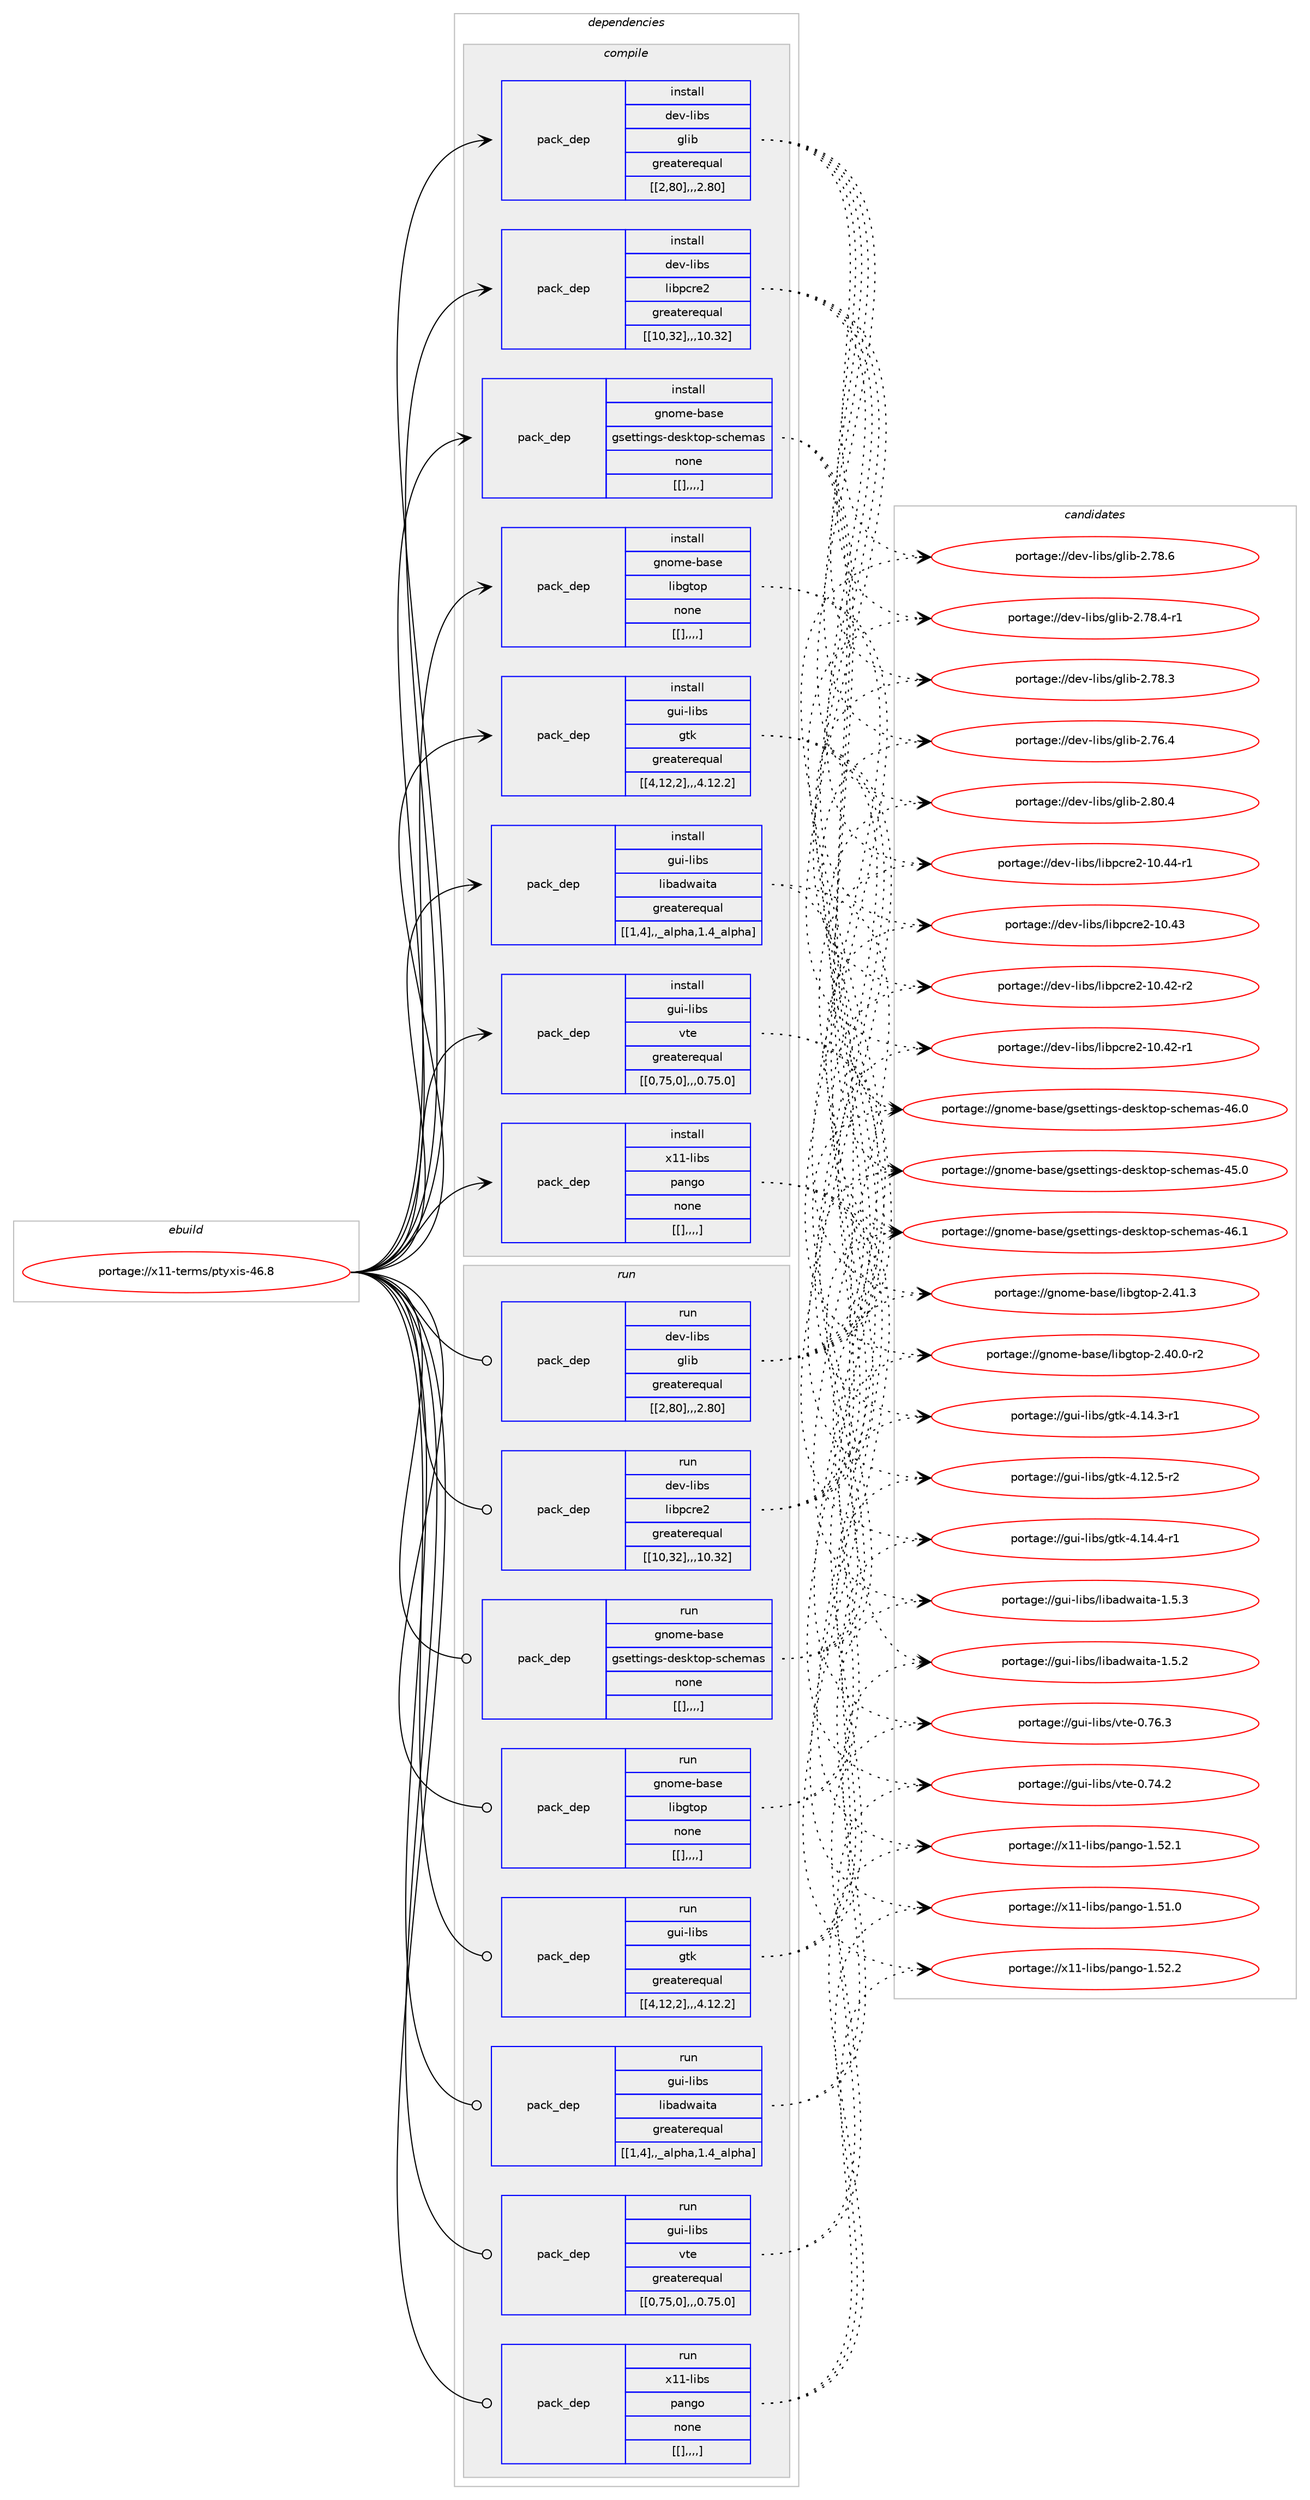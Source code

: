 digraph prolog {

# *************
# Graph options
# *************

newrank=true;
concentrate=true;
compound=true;
graph [rankdir=LR,fontname=Helvetica,fontsize=10,ranksep=1.5];#, ranksep=2.5, nodesep=0.2];
edge  [arrowhead=vee];
node  [fontname=Helvetica,fontsize=10];

# **********
# The ebuild
# **********

subgraph cluster_leftcol {
color=gray;
label=<<i>ebuild</i>>;
id [label="portage://x11-terms/ptyxis-46.8", color=red, width=4, href="../x11-terms/ptyxis-46.8.svg"];
}

# ****************
# The dependencies
# ****************

subgraph cluster_midcol {
color=gray;
label=<<i>dependencies</i>>;
subgraph cluster_compile {
fillcolor="#eeeeee";
style=filled;
label=<<i>compile</i>>;
subgraph pack2221 {
dependency2849 [label=<<TABLE BORDER="0" CELLBORDER="1" CELLSPACING="0" CELLPADDING="4" WIDTH="220"><TR><TD ROWSPAN="6" CELLPADDING="30">pack_dep</TD></TR><TR><TD WIDTH="110">install</TD></TR><TR><TD>dev-libs</TD></TR><TR><TD>glib</TD></TR><TR><TD>greaterequal</TD></TR><TR><TD>[[2,80],,,2.80]</TD></TR></TABLE>>, shape=none, color=blue];
}
id:e -> dependency2849:w [weight=20,style="solid",arrowhead="vee"];
subgraph pack2224 {
dependency2852 [label=<<TABLE BORDER="0" CELLBORDER="1" CELLSPACING="0" CELLPADDING="4" WIDTH="220"><TR><TD ROWSPAN="6" CELLPADDING="30">pack_dep</TD></TR><TR><TD WIDTH="110">install</TD></TR><TR><TD>dev-libs</TD></TR><TR><TD>libpcre2</TD></TR><TR><TD>greaterequal</TD></TR><TR><TD>[[10,32],,,10.32]</TD></TR></TABLE>>, shape=none, color=blue];
}
id:e -> dependency2852:w [weight=20,style="solid",arrowhead="vee"];
subgraph pack2227 {
dependency2855 [label=<<TABLE BORDER="0" CELLBORDER="1" CELLSPACING="0" CELLPADDING="4" WIDTH="220"><TR><TD ROWSPAN="6" CELLPADDING="30">pack_dep</TD></TR><TR><TD WIDTH="110">install</TD></TR><TR><TD>gnome-base</TD></TR><TR><TD>gsettings-desktop-schemas</TD></TR><TR><TD>none</TD></TR><TR><TD>[[],,,,]</TD></TR></TABLE>>, shape=none, color=blue];
}
id:e -> dependency2855:w [weight=20,style="solid",arrowhead="vee"];
subgraph pack2229 {
dependency2857 [label=<<TABLE BORDER="0" CELLBORDER="1" CELLSPACING="0" CELLPADDING="4" WIDTH="220"><TR><TD ROWSPAN="6" CELLPADDING="30">pack_dep</TD></TR><TR><TD WIDTH="110">install</TD></TR><TR><TD>gnome-base</TD></TR><TR><TD>libgtop</TD></TR><TR><TD>none</TD></TR><TR><TD>[[],,,,]</TD></TR></TABLE>>, shape=none, color=blue];
}
id:e -> dependency2857:w [weight=20,style="solid",arrowhead="vee"];
subgraph pack2231 {
dependency2859 [label=<<TABLE BORDER="0" CELLBORDER="1" CELLSPACING="0" CELLPADDING="4" WIDTH="220"><TR><TD ROWSPAN="6" CELLPADDING="30">pack_dep</TD></TR><TR><TD WIDTH="110">install</TD></TR><TR><TD>gui-libs</TD></TR><TR><TD>gtk</TD></TR><TR><TD>greaterequal</TD></TR><TR><TD>[[4,12,2],,,4.12.2]</TD></TR></TABLE>>, shape=none, color=blue];
}
id:e -> dependency2859:w [weight=20,style="solid",arrowhead="vee"];
subgraph pack2233 {
dependency2861 [label=<<TABLE BORDER="0" CELLBORDER="1" CELLSPACING="0" CELLPADDING="4" WIDTH="220"><TR><TD ROWSPAN="6" CELLPADDING="30">pack_dep</TD></TR><TR><TD WIDTH="110">install</TD></TR><TR><TD>gui-libs</TD></TR><TR><TD>libadwaita</TD></TR><TR><TD>greaterequal</TD></TR><TR><TD>[[1,4],,_alpha,1.4_alpha]</TD></TR></TABLE>>, shape=none, color=blue];
}
id:e -> dependency2861:w [weight=20,style="solid",arrowhead="vee"];
subgraph pack2234 {
dependency2862 [label=<<TABLE BORDER="0" CELLBORDER="1" CELLSPACING="0" CELLPADDING="4" WIDTH="220"><TR><TD ROWSPAN="6" CELLPADDING="30">pack_dep</TD></TR><TR><TD WIDTH="110">install</TD></TR><TR><TD>gui-libs</TD></TR><TR><TD>vte</TD></TR><TR><TD>greaterequal</TD></TR><TR><TD>[[0,75,0],,,0.75.0]</TD></TR></TABLE>>, shape=none, color=blue];
}
id:e -> dependency2862:w [weight=20,style="solid",arrowhead="vee"];
subgraph pack2235 {
dependency2863 [label=<<TABLE BORDER="0" CELLBORDER="1" CELLSPACING="0" CELLPADDING="4" WIDTH="220"><TR><TD ROWSPAN="6" CELLPADDING="30">pack_dep</TD></TR><TR><TD WIDTH="110">install</TD></TR><TR><TD>x11-libs</TD></TR><TR><TD>pango</TD></TR><TR><TD>none</TD></TR><TR><TD>[[],,,,]</TD></TR></TABLE>>, shape=none, color=blue];
}
id:e -> dependency2863:w [weight=20,style="solid",arrowhead="vee"];
}
subgraph cluster_compileandrun {
fillcolor="#eeeeee";
style=filled;
label=<<i>compile and run</i>>;
}
subgraph cluster_run {
fillcolor="#eeeeee";
style=filled;
label=<<i>run</i>>;
subgraph pack2238 {
dependency2866 [label=<<TABLE BORDER="0" CELLBORDER="1" CELLSPACING="0" CELLPADDING="4" WIDTH="220"><TR><TD ROWSPAN="6" CELLPADDING="30">pack_dep</TD></TR><TR><TD WIDTH="110">run</TD></TR><TR><TD>dev-libs</TD></TR><TR><TD>glib</TD></TR><TR><TD>greaterequal</TD></TR><TR><TD>[[2,80],,,2.80]</TD></TR></TABLE>>, shape=none, color=blue];
}
id:e -> dependency2866:w [weight=20,style="solid",arrowhead="odot"];
subgraph pack2240 {
dependency2869 [label=<<TABLE BORDER="0" CELLBORDER="1" CELLSPACING="0" CELLPADDING="4" WIDTH="220"><TR><TD ROWSPAN="6" CELLPADDING="30">pack_dep</TD></TR><TR><TD WIDTH="110">run</TD></TR><TR><TD>dev-libs</TD></TR><TR><TD>libpcre2</TD></TR><TR><TD>greaterequal</TD></TR><TR><TD>[[10,32],,,10.32]</TD></TR></TABLE>>, shape=none, color=blue];
}
id:e -> dependency2869:w [weight=20,style="solid",arrowhead="odot"];
subgraph pack2242 {
dependency2871 [label=<<TABLE BORDER="0" CELLBORDER="1" CELLSPACING="0" CELLPADDING="4" WIDTH="220"><TR><TD ROWSPAN="6" CELLPADDING="30">pack_dep</TD></TR><TR><TD WIDTH="110">run</TD></TR><TR><TD>gnome-base</TD></TR><TR><TD>gsettings-desktop-schemas</TD></TR><TR><TD>none</TD></TR><TR><TD>[[],,,,]</TD></TR></TABLE>>, shape=none, color=blue];
}
id:e -> dependency2871:w [weight=20,style="solid",arrowhead="odot"];
subgraph pack2245 {
dependency2874 [label=<<TABLE BORDER="0" CELLBORDER="1" CELLSPACING="0" CELLPADDING="4" WIDTH="220"><TR><TD ROWSPAN="6" CELLPADDING="30">pack_dep</TD></TR><TR><TD WIDTH="110">run</TD></TR><TR><TD>gnome-base</TD></TR><TR><TD>libgtop</TD></TR><TR><TD>none</TD></TR><TR><TD>[[],,,,]</TD></TR></TABLE>>, shape=none, color=blue];
}
id:e -> dependency2874:w [weight=20,style="solid",arrowhead="odot"];
subgraph pack2248 {
dependency2878 [label=<<TABLE BORDER="0" CELLBORDER="1" CELLSPACING="0" CELLPADDING="4" WIDTH="220"><TR><TD ROWSPAN="6" CELLPADDING="30">pack_dep</TD></TR><TR><TD WIDTH="110">run</TD></TR><TR><TD>gui-libs</TD></TR><TR><TD>gtk</TD></TR><TR><TD>greaterequal</TD></TR><TR><TD>[[4,12,2],,,4.12.2]</TD></TR></TABLE>>, shape=none, color=blue];
}
id:e -> dependency2878:w [weight=20,style="solid",arrowhead="odot"];
subgraph pack2252 {
dependency2883 [label=<<TABLE BORDER="0" CELLBORDER="1" CELLSPACING="0" CELLPADDING="4" WIDTH="220"><TR><TD ROWSPAN="6" CELLPADDING="30">pack_dep</TD></TR><TR><TD WIDTH="110">run</TD></TR><TR><TD>gui-libs</TD></TR><TR><TD>libadwaita</TD></TR><TR><TD>greaterequal</TD></TR><TR><TD>[[1,4],,_alpha,1.4_alpha]</TD></TR></TABLE>>, shape=none, color=blue];
}
id:e -> dependency2883:w [weight=20,style="solid",arrowhead="odot"];
subgraph pack2254 {
dependency2885 [label=<<TABLE BORDER="0" CELLBORDER="1" CELLSPACING="0" CELLPADDING="4" WIDTH="220"><TR><TD ROWSPAN="6" CELLPADDING="30">pack_dep</TD></TR><TR><TD WIDTH="110">run</TD></TR><TR><TD>gui-libs</TD></TR><TR><TD>vte</TD></TR><TR><TD>greaterequal</TD></TR><TR><TD>[[0,75,0],,,0.75.0]</TD></TR></TABLE>>, shape=none, color=blue];
}
id:e -> dependency2885:w [weight=20,style="solid",arrowhead="odot"];
subgraph pack2257 {
dependency2888 [label=<<TABLE BORDER="0" CELLBORDER="1" CELLSPACING="0" CELLPADDING="4" WIDTH="220"><TR><TD ROWSPAN="6" CELLPADDING="30">pack_dep</TD></TR><TR><TD WIDTH="110">run</TD></TR><TR><TD>x11-libs</TD></TR><TR><TD>pango</TD></TR><TR><TD>none</TD></TR><TR><TD>[[],,,,]</TD></TR></TABLE>>, shape=none, color=blue];
}
id:e -> dependency2888:w [weight=20,style="solid",arrowhead="odot"];
}
}

# **************
# The candidates
# **************

subgraph cluster_choices {
rank=same;
color=gray;
label=<<i>candidates</i>>;

subgraph choice2236 {
color=black;
nodesep=1;
choice1001011184510810598115471031081059845504656484652 [label="portage://dev-libs/glib-2.80.4", color=red, width=4,href="../dev-libs/glib-2.80.4.svg"];
choice1001011184510810598115471031081059845504655564654 [label="portage://dev-libs/glib-2.78.6", color=red, width=4,href="../dev-libs/glib-2.78.6.svg"];
choice10010111845108105981154710310810598455046555646524511449 [label="portage://dev-libs/glib-2.78.4-r1", color=red, width=4,href="../dev-libs/glib-2.78.4-r1.svg"];
choice1001011184510810598115471031081059845504655564651 [label="portage://dev-libs/glib-2.78.3", color=red, width=4,href="../dev-libs/glib-2.78.3.svg"];
choice1001011184510810598115471031081059845504655544652 [label="portage://dev-libs/glib-2.76.4", color=red, width=4,href="../dev-libs/glib-2.76.4.svg"];
dependency2849:e -> choice1001011184510810598115471031081059845504656484652:w [style=dotted,weight="100"];
dependency2849:e -> choice1001011184510810598115471031081059845504655564654:w [style=dotted,weight="100"];
dependency2849:e -> choice10010111845108105981154710310810598455046555646524511449:w [style=dotted,weight="100"];
dependency2849:e -> choice1001011184510810598115471031081059845504655564651:w [style=dotted,weight="100"];
dependency2849:e -> choice1001011184510810598115471031081059845504655544652:w [style=dotted,weight="100"];
}
subgraph choice2245 {
color=black;
nodesep=1;
choice1001011184510810598115471081059811299114101504549484652524511449 [label="portage://dev-libs/libpcre2-10.44-r1", color=red, width=4,href="../dev-libs/libpcre2-10.44-r1.svg"];
choice100101118451081059811547108105981129911410150454948465251 [label="portage://dev-libs/libpcre2-10.43", color=red, width=4,href="../dev-libs/libpcre2-10.43.svg"];
choice1001011184510810598115471081059811299114101504549484652504511450 [label="portage://dev-libs/libpcre2-10.42-r2", color=red, width=4,href="../dev-libs/libpcre2-10.42-r2.svg"];
choice1001011184510810598115471081059811299114101504549484652504511449 [label="portage://dev-libs/libpcre2-10.42-r1", color=red, width=4,href="../dev-libs/libpcre2-10.42-r1.svg"];
dependency2852:e -> choice1001011184510810598115471081059811299114101504549484652524511449:w [style=dotted,weight="100"];
dependency2852:e -> choice100101118451081059811547108105981129911410150454948465251:w [style=dotted,weight="100"];
dependency2852:e -> choice1001011184510810598115471081059811299114101504549484652504511450:w [style=dotted,weight="100"];
dependency2852:e -> choice1001011184510810598115471081059811299114101504549484652504511449:w [style=dotted,weight="100"];
}
subgraph choice2251 {
color=black;
nodesep=1;
choice10311011110910145989711510147103115101116116105110103115451001011151071161111124511599104101109971154552544649 [label="portage://gnome-base/gsettings-desktop-schemas-46.1", color=red, width=4,href="../gnome-base/gsettings-desktop-schemas-46.1.svg"];
choice10311011110910145989711510147103115101116116105110103115451001011151071161111124511599104101109971154552544648 [label="portage://gnome-base/gsettings-desktop-schemas-46.0", color=red, width=4,href="../gnome-base/gsettings-desktop-schemas-46.0.svg"];
choice10311011110910145989711510147103115101116116105110103115451001011151071161111124511599104101109971154552534648 [label="portage://gnome-base/gsettings-desktop-schemas-45.0", color=red, width=4,href="../gnome-base/gsettings-desktop-schemas-45.0.svg"];
dependency2855:e -> choice10311011110910145989711510147103115101116116105110103115451001011151071161111124511599104101109971154552544649:w [style=dotted,weight="100"];
dependency2855:e -> choice10311011110910145989711510147103115101116116105110103115451001011151071161111124511599104101109971154552544648:w [style=dotted,weight="100"];
dependency2855:e -> choice10311011110910145989711510147103115101116116105110103115451001011151071161111124511599104101109971154552534648:w [style=dotted,weight="100"];
}
subgraph choice2252 {
color=black;
nodesep=1;
choice103110111109101459897115101471081059810311611111245504652494651 [label="portage://gnome-base/libgtop-2.41.3", color=red, width=4,href="../gnome-base/libgtop-2.41.3.svg"];
choice1031101111091014598971151014710810598103116111112455046524846484511450 [label="portage://gnome-base/libgtop-2.40.0-r2", color=red, width=4,href="../gnome-base/libgtop-2.40.0-r2.svg"];
dependency2857:e -> choice103110111109101459897115101471081059810311611111245504652494651:w [style=dotted,weight="100"];
dependency2857:e -> choice1031101111091014598971151014710810598103116111112455046524846484511450:w [style=dotted,weight="100"];
}
subgraph choice2254 {
color=black;
nodesep=1;
choice103117105451081059811547103116107455246495246524511449 [label="portage://gui-libs/gtk-4.14.4-r1", color=red, width=4,href="../gui-libs/gtk-4.14.4-r1.svg"];
choice103117105451081059811547103116107455246495246514511449 [label="portage://gui-libs/gtk-4.14.3-r1", color=red, width=4,href="../gui-libs/gtk-4.14.3-r1.svg"];
choice103117105451081059811547103116107455246495046534511450 [label="portage://gui-libs/gtk-4.12.5-r2", color=red, width=4,href="../gui-libs/gtk-4.12.5-r2.svg"];
dependency2859:e -> choice103117105451081059811547103116107455246495246524511449:w [style=dotted,weight="100"];
dependency2859:e -> choice103117105451081059811547103116107455246495246514511449:w [style=dotted,weight="100"];
dependency2859:e -> choice103117105451081059811547103116107455246495046534511450:w [style=dotted,weight="100"];
}
subgraph choice2255 {
color=black;
nodesep=1;
choice10311710545108105981154710810598971001199710511697454946534651 [label="portage://gui-libs/libadwaita-1.5.3", color=red, width=4,href="../gui-libs/libadwaita-1.5.3.svg"];
choice10311710545108105981154710810598971001199710511697454946534650 [label="portage://gui-libs/libadwaita-1.5.2", color=red, width=4,href="../gui-libs/libadwaita-1.5.2.svg"];
dependency2861:e -> choice10311710545108105981154710810598971001199710511697454946534651:w [style=dotted,weight="100"];
dependency2861:e -> choice10311710545108105981154710810598971001199710511697454946534650:w [style=dotted,weight="100"];
}
subgraph choice2256 {
color=black;
nodesep=1;
choice10311710545108105981154711811610145484655544651 [label="portage://gui-libs/vte-0.76.3", color=red, width=4,href="../gui-libs/vte-0.76.3.svg"];
choice10311710545108105981154711811610145484655524650 [label="portage://gui-libs/vte-0.74.2", color=red, width=4,href="../gui-libs/vte-0.74.2.svg"];
dependency2862:e -> choice10311710545108105981154711811610145484655544651:w [style=dotted,weight="100"];
dependency2862:e -> choice10311710545108105981154711811610145484655524650:w [style=dotted,weight="100"];
}
subgraph choice2257 {
color=black;
nodesep=1;
choice12049494510810598115471129711010311145494653504650 [label="portage://x11-libs/pango-1.52.2", color=red, width=4,href="../x11-libs/pango-1.52.2.svg"];
choice12049494510810598115471129711010311145494653504649 [label="portage://x11-libs/pango-1.52.1", color=red, width=4,href="../x11-libs/pango-1.52.1.svg"];
choice12049494510810598115471129711010311145494653494648 [label="portage://x11-libs/pango-1.51.0", color=red, width=4,href="../x11-libs/pango-1.51.0.svg"];
dependency2863:e -> choice12049494510810598115471129711010311145494653504650:w [style=dotted,weight="100"];
dependency2863:e -> choice12049494510810598115471129711010311145494653504649:w [style=dotted,weight="100"];
dependency2863:e -> choice12049494510810598115471129711010311145494653494648:w [style=dotted,weight="100"];
}
subgraph choice2259 {
color=black;
nodesep=1;
choice1001011184510810598115471031081059845504656484652 [label="portage://dev-libs/glib-2.80.4", color=red, width=4,href="../dev-libs/glib-2.80.4.svg"];
choice1001011184510810598115471031081059845504655564654 [label="portage://dev-libs/glib-2.78.6", color=red, width=4,href="../dev-libs/glib-2.78.6.svg"];
choice10010111845108105981154710310810598455046555646524511449 [label="portage://dev-libs/glib-2.78.4-r1", color=red, width=4,href="../dev-libs/glib-2.78.4-r1.svg"];
choice1001011184510810598115471031081059845504655564651 [label="portage://dev-libs/glib-2.78.3", color=red, width=4,href="../dev-libs/glib-2.78.3.svg"];
choice1001011184510810598115471031081059845504655544652 [label="portage://dev-libs/glib-2.76.4", color=red, width=4,href="../dev-libs/glib-2.76.4.svg"];
dependency2866:e -> choice1001011184510810598115471031081059845504656484652:w [style=dotted,weight="100"];
dependency2866:e -> choice1001011184510810598115471031081059845504655564654:w [style=dotted,weight="100"];
dependency2866:e -> choice10010111845108105981154710310810598455046555646524511449:w [style=dotted,weight="100"];
dependency2866:e -> choice1001011184510810598115471031081059845504655564651:w [style=dotted,weight="100"];
dependency2866:e -> choice1001011184510810598115471031081059845504655544652:w [style=dotted,weight="100"];
}
subgraph choice2260 {
color=black;
nodesep=1;
choice1001011184510810598115471081059811299114101504549484652524511449 [label="portage://dev-libs/libpcre2-10.44-r1", color=red, width=4,href="../dev-libs/libpcre2-10.44-r1.svg"];
choice100101118451081059811547108105981129911410150454948465251 [label="portage://dev-libs/libpcre2-10.43", color=red, width=4,href="../dev-libs/libpcre2-10.43.svg"];
choice1001011184510810598115471081059811299114101504549484652504511450 [label="portage://dev-libs/libpcre2-10.42-r2", color=red, width=4,href="../dev-libs/libpcre2-10.42-r2.svg"];
choice1001011184510810598115471081059811299114101504549484652504511449 [label="portage://dev-libs/libpcre2-10.42-r1", color=red, width=4,href="../dev-libs/libpcre2-10.42-r1.svg"];
dependency2869:e -> choice1001011184510810598115471081059811299114101504549484652524511449:w [style=dotted,weight="100"];
dependency2869:e -> choice100101118451081059811547108105981129911410150454948465251:w [style=dotted,weight="100"];
dependency2869:e -> choice1001011184510810598115471081059811299114101504549484652504511450:w [style=dotted,weight="100"];
dependency2869:e -> choice1001011184510810598115471081059811299114101504549484652504511449:w [style=dotted,weight="100"];
}
subgraph choice2262 {
color=black;
nodesep=1;
choice10311011110910145989711510147103115101116116105110103115451001011151071161111124511599104101109971154552544649 [label="portage://gnome-base/gsettings-desktop-schemas-46.1", color=red, width=4,href="../gnome-base/gsettings-desktop-schemas-46.1.svg"];
choice10311011110910145989711510147103115101116116105110103115451001011151071161111124511599104101109971154552544648 [label="portage://gnome-base/gsettings-desktop-schemas-46.0", color=red, width=4,href="../gnome-base/gsettings-desktop-schemas-46.0.svg"];
choice10311011110910145989711510147103115101116116105110103115451001011151071161111124511599104101109971154552534648 [label="portage://gnome-base/gsettings-desktop-schemas-45.0", color=red, width=4,href="../gnome-base/gsettings-desktop-schemas-45.0.svg"];
dependency2871:e -> choice10311011110910145989711510147103115101116116105110103115451001011151071161111124511599104101109971154552544649:w [style=dotted,weight="100"];
dependency2871:e -> choice10311011110910145989711510147103115101116116105110103115451001011151071161111124511599104101109971154552544648:w [style=dotted,weight="100"];
dependency2871:e -> choice10311011110910145989711510147103115101116116105110103115451001011151071161111124511599104101109971154552534648:w [style=dotted,weight="100"];
}
subgraph choice2264 {
color=black;
nodesep=1;
choice103110111109101459897115101471081059810311611111245504652494651 [label="portage://gnome-base/libgtop-2.41.3", color=red, width=4,href="../gnome-base/libgtop-2.41.3.svg"];
choice1031101111091014598971151014710810598103116111112455046524846484511450 [label="portage://gnome-base/libgtop-2.40.0-r2", color=red, width=4,href="../gnome-base/libgtop-2.40.0-r2.svg"];
dependency2874:e -> choice103110111109101459897115101471081059810311611111245504652494651:w [style=dotted,weight="100"];
dependency2874:e -> choice1031101111091014598971151014710810598103116111112455046524846484511450:w [style=dotted,weight="100"];
}
subgraph choice2266 {
color=black;
nodesep=1;
choice103117105451081059811547103116107455246495246524511449 [label="portage://gui-libs/gtk-4.14.4-r1", color=red, width=4,href="../gui-libs/gtk-4.14.4-r1.svg"];
choice103117105451081059811547103116107455246495246514511449 [label="portage://gui-libs/gtk-4.14.3-r1", color=red, width=4,href="../gui-libs/gtk-4.14.3-r1.svg"];
choice103117105451081059811547103116107455246495046534511450 [label="portage://gui-libs/gtk-4.12.5-r2", color=red, width=4,href="../gui-libs/gtk-4.12.5-r2.svg"];
dependency2878:e -> choice103117105451081059811547103116107455246495246524511449:w [style=dotted,weight="100"];
dependency2878:e -> choice103117105451081059811547103116107455246495246514511449:w [style=dotted,weight="100"];
dependency2878:e -> choice103117105451081059811547103116107455246495046534511450:w [style=dotted,weight="100"];
}
subgraph choice2268 {
color=black;
nodesep=1;
choice10311710545108105981154710810598971001199710511697454946534651 [label="portage://gui-libs/libadwaita-1.5.3", color=red, width=4,href="../gui-libs/libadwaita-1.5.3.svg"];
choice10311710545108105981154710810598971001199710511697454946534650 [label="portage://gui-libs/libadwaita-1.5.2", color=red, width=4,href="../gui-libs/libadwaita-1.5.2.svg"];
dependency2883:e -> choice10311710545108105981154710810598971001199710511697454946534651:w [style=dotted,weight="100"];
dependency2883:e -> choice10311710545108105981154710810598971001199710511697454946534650:w [style=dotted,weight="100"];
}
subgraph choice2269 {
color=black;
nodesep=1;
choice10311710545108105981154711811610145484655544651 [label="portage://gui-libs/vte-0.76.3", color=red, width=4,href="../gui-libs/vte-0.76.3.svg"];
choice10311710545108105981154711811610145484655524650 [label="portage://gui-libs/vte-0.74.2", color=red, width=4,href="../gui-libs/vte-0.74.2.svg"];
dependency2885:e -> choice10311710545108105981154711811610145484655544651:w [style=dotted,weight="100"];
dependency2885:e -> choice10311710545108105981154711811610145484655524650:w [style=dotted,weight="100"];
}
subgraph choice2270 {
color=black;
nodesep=1;
choice12049494510810598115471129711010311145494653504650 [label="portage://x11-libs/pango-1.52.2", color=red, width=4,href="../x11-libs/pango-1.52.2.svg"];
choice12049494510810598115471129711010311145494653504649 [label="portage://x11-libs/pango-1.52.1", color=red, width=4,href="../x11-libs/pango-1.52.1.svg"];
choice12049494510810598115471129711010311145494653494648 [label="portage://x11-libs/pango-1.51.0", color=red, width=4,href="../x11-libs/pango-1.51.0.svg"];
dependency2888:e -> choice12049494510810598115471129711010311145494653504650:w [style=dotted,weight="100"];
dependency2888:e -> choice12049494510810598115471129711010311145494653504649:w [style=dotted,weight="100"];
dependency2888:e -> choice12049494510810598115471129711010311145494653494648:w [style=dotted,weight="100"];
}
}

}
